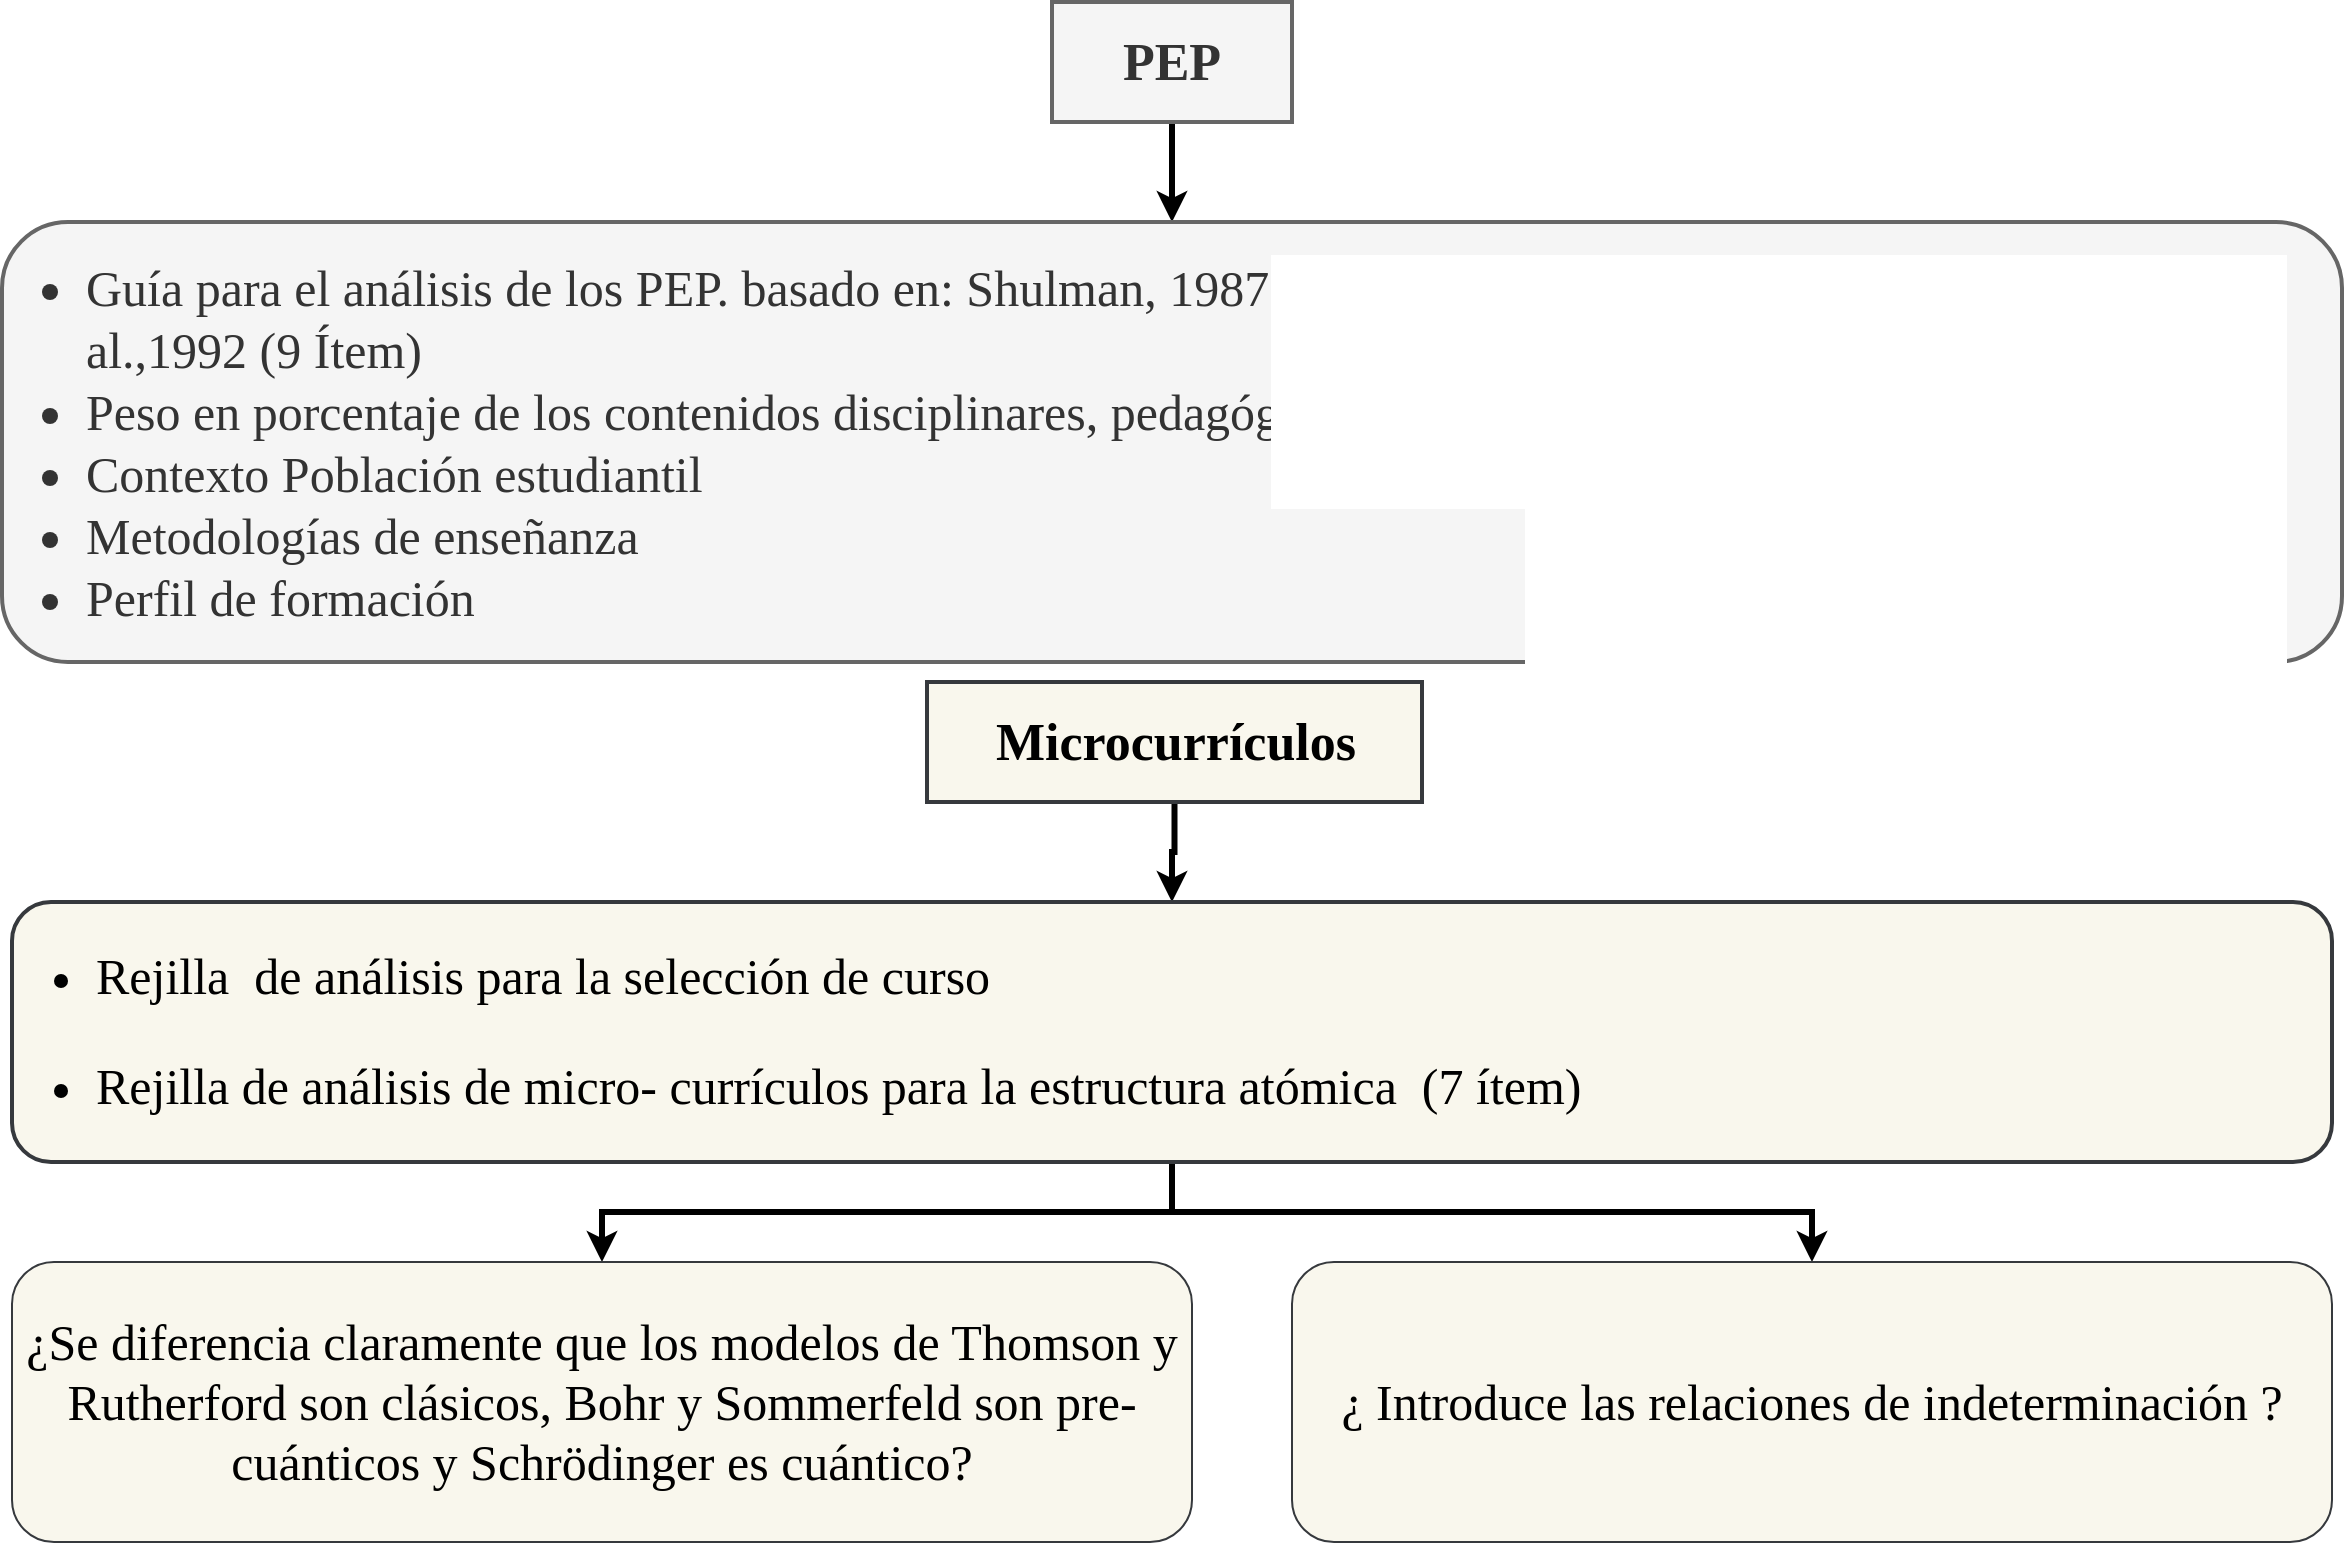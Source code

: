 <mxfile version="26.0.14">
  <diagram name="Página-1" id="QjNoXr49TitPGwUjglOf">
    <mxGraphModel dx="1746" dy="897" grid="1" gridSize="10" guides="1" tooltips="1" connect="1" arrows="1" fold="1" page="1" pageScale="1" pageWidth="1169" pageHeight="827" math="0" shadow="0">
      <root>
        <mxCell id="0" />
        <mxCell id="1" parent="0" />
        <mxCell id="bZmUocFZ0jDwj0Lv4Roo-6" style="edgeStyle=orthogonalEdgeStyle;rounded=0;orthogonalLoop=1;jettySize=auto;html=1;strokeWidth=3;" edge="1" parent="1" source="bZmUocFZ0jDwj0Lv4Roo-4" target="bZmUocFZ0jDwj0Lv4Roo-5">
          <mxGeometry relative="1" as="geometry" />
        </mxCell>
        <mxCell id="bZmUocFZ0jDwj0Lv4Roo-4" value="PEP" style="rounded=0;whiteSpace=wrap;html=1;fontFamily=Verdana;fontSize=26;fontStyle=1;fillColor=#f5f5f5;fontColor=#333333;strokeColor=#666666;strokeWidth=2;" vertex="1" parent="1">
          <mxGeometry x="530" y="50" width="120" height="60" as="geometry" />
        </mxCell>
        <mxCell id="bZmUocFZ0jDwj0Lv4Roo-5" value="&lt;ul&gt;&lt;li&gt;&lt;font face=&quot;Verdana&quot;&gt;Guía para el análisis de los PEP. basado en: Shulman, 1987; Koehler y Mishra, 2009; Zabalza, 2007; Coll et al.,1992 (9 Ítem)&lt;/font&gt;&lt;/li&gt;&lt;li&gt;&lt;font face=&quot;Verdana&quot;&gt;Peso en porcentaje de los contenidos disciplinares, pedagógicos, didácticos, y de práctica.&amp;nbsp;&lt;/font&gt;&lt;/li&gt;&lt;li&gt;&lt;font face=&quot;Verdana&quot;&gt;Contexto Población estudiantil&amp;nbsp;&lt;/font&gt;&lt;/li&gt;&lt;li&gt;&lt;font face=&quot;Verdana&quot;&gt;Metodologías de enseñanza&lt;/font&gt;&lt;/li&gt;&lt;li&gt;&lt;font face=&quot;Verdana&quot;&gt;Perfil de formación&lt;/font&gt;&lt;/li&gt;&lt;/ul&gt;" style="rounded=1;whiteSpace=wrap;html=1;align=left;fillColor=#f5f5f5;fontColor=#333333;strokeColor=#666666;strokeWidth=2;fontSize=25;" vertex="1" parent="1">
          <mxGeometry x="5" y="160" width="1170" height="220" as="geometry" />
        </mxCell>
        <mxCell id="bZmUocFZ0jDwj0Lv4Roo-7" style="edgeStyle=orthogonalEdgeStyle;rounded=0;orthogonalLoop=1;jettySize=auto;html=1;strokeWidth=3;" edge="1" parent="1" source="bZmUocFZ0jDwj0Lv4Roo-8" target="bZmUocFZ0jDwj0Lv4Roo-9">
          <mxGeometry relative="1" as="geometry" />
        </mxCell>
        <mxCell id="bZmUocFZ0jDwj0Lv4Roo-8" value="Microcurrículos" style="rounded=0;whiteSpace=wrap;html=1;fontFamily=Verdana;fontSize=26;fontStyle=1;fillColor=#f9f7ed;strokeColor=#36393d;strokeWidth=2;" vertex="1" parent="1">
          <mxGeometry x="467.5" y="390" width="247.5" height="60" as="geometry" />
        </mxCell>
        <mxCell id="bZmUocFZ0jDwj0Lv4Roo-20" style="edgeStyle=orthogonalEdgeStyle;rounded=0;orthogonalLoop=1;jettySize=auto;html=1;entryX=0.5;entryY=0;entryDx=0;entryDy=0;strokeWidth=3;" edge="1" parent="1" source="bZmUocFZ0jDwj0Lv4Roo-9" target="bZmUocFZ0jDwj0Lv4Roo-10">
          <mxGeometry relative="1" as="geometry" />
        </mxCell>
        <mxCell id="bZmUocFZ0jDwj0Lv4Roo-21" style="edgeStyle=orthogonalEdgeStyle;rounded=0;orthogonalLoop=1;jettySize=auto;html=1;entryX=0.5;entryY=0;entryDx=0;entryDy=0;strokeWidth=3;" edge="1" parent="1" source="bZmUocFZ0jDwj0Lv4Roo-9" target="bZmUocFZ0jDwj0Lv4Roo-11">
          <mxGeometry relative="1" as="geometry" />
        </mxCell>
        <mxCell id="bZmUocFZ0jDwj0Lv4Roo-9" value="&lt;ul&gt;&lt;li&gt;Rejilla&amp;nbsp; de análisis para la selección de curso&lt;/li&gt;&lt;/ul&gt;&lt;ul&gt;&lt;li&gt;Rejilla de análisis de micro- currículos para la estructura atómica&amp;nbsp; (7 ítem)&lt;/li&gt;&lt;/ul&gt;" style="rounded=1;whiteSpace=wrap;html=1;align=left;fillColor=#f9f7ed;strokeColor=#36393d;strokeWidth=2;fontFamily=Verdana;fontSize=25;" vertex="1" parent="1">
          <mxGeometry x="10" y="500" width="1160" height="130" as="geometry" />
        </mxCell>
        <mxCell id="bZmUocFZ0jDwj0Lv4Roo-10" value="¿Se diferencia claramente que los modelos de Thomson y Rutherford son clásicos, Bohr y Sommerfeld son pre-cuánticos y Schrödinger es cuántico?" style="rounded=1;whiteSpace=wrap;html=1;fontFamily=Verdana;fontSize=25;fillColor=#f9f7ed;strokeColor=#36393d;" vertex="1" parent="1">
          <mxGeometry x="10" y="680" width="590" height="140" as="geometry" />
        </mxCell>
        <mxCell id="bZmUocFZ0jDwj0Lv4Roo-11" value="&lt;span style=&quot;text-align: left;&quot;&gt;¿ Introduce las relaciones de indeterminación ?&lt;/span&gt;" style="rounded=1;whiteSpace=wrap;html=1;fontFamily=Verdana;fontSize=25;fillColor=#f9f7ed;strokeColor=#36393d;fontColor=#000000;" vertex="1" parent="1">
          <mxGeometry x="650" y="680" width="520" height="140" as="geometry" />
        </mxCell>
      </root>
    </mxGraphModel>
  </diagram>
</mxfile>
